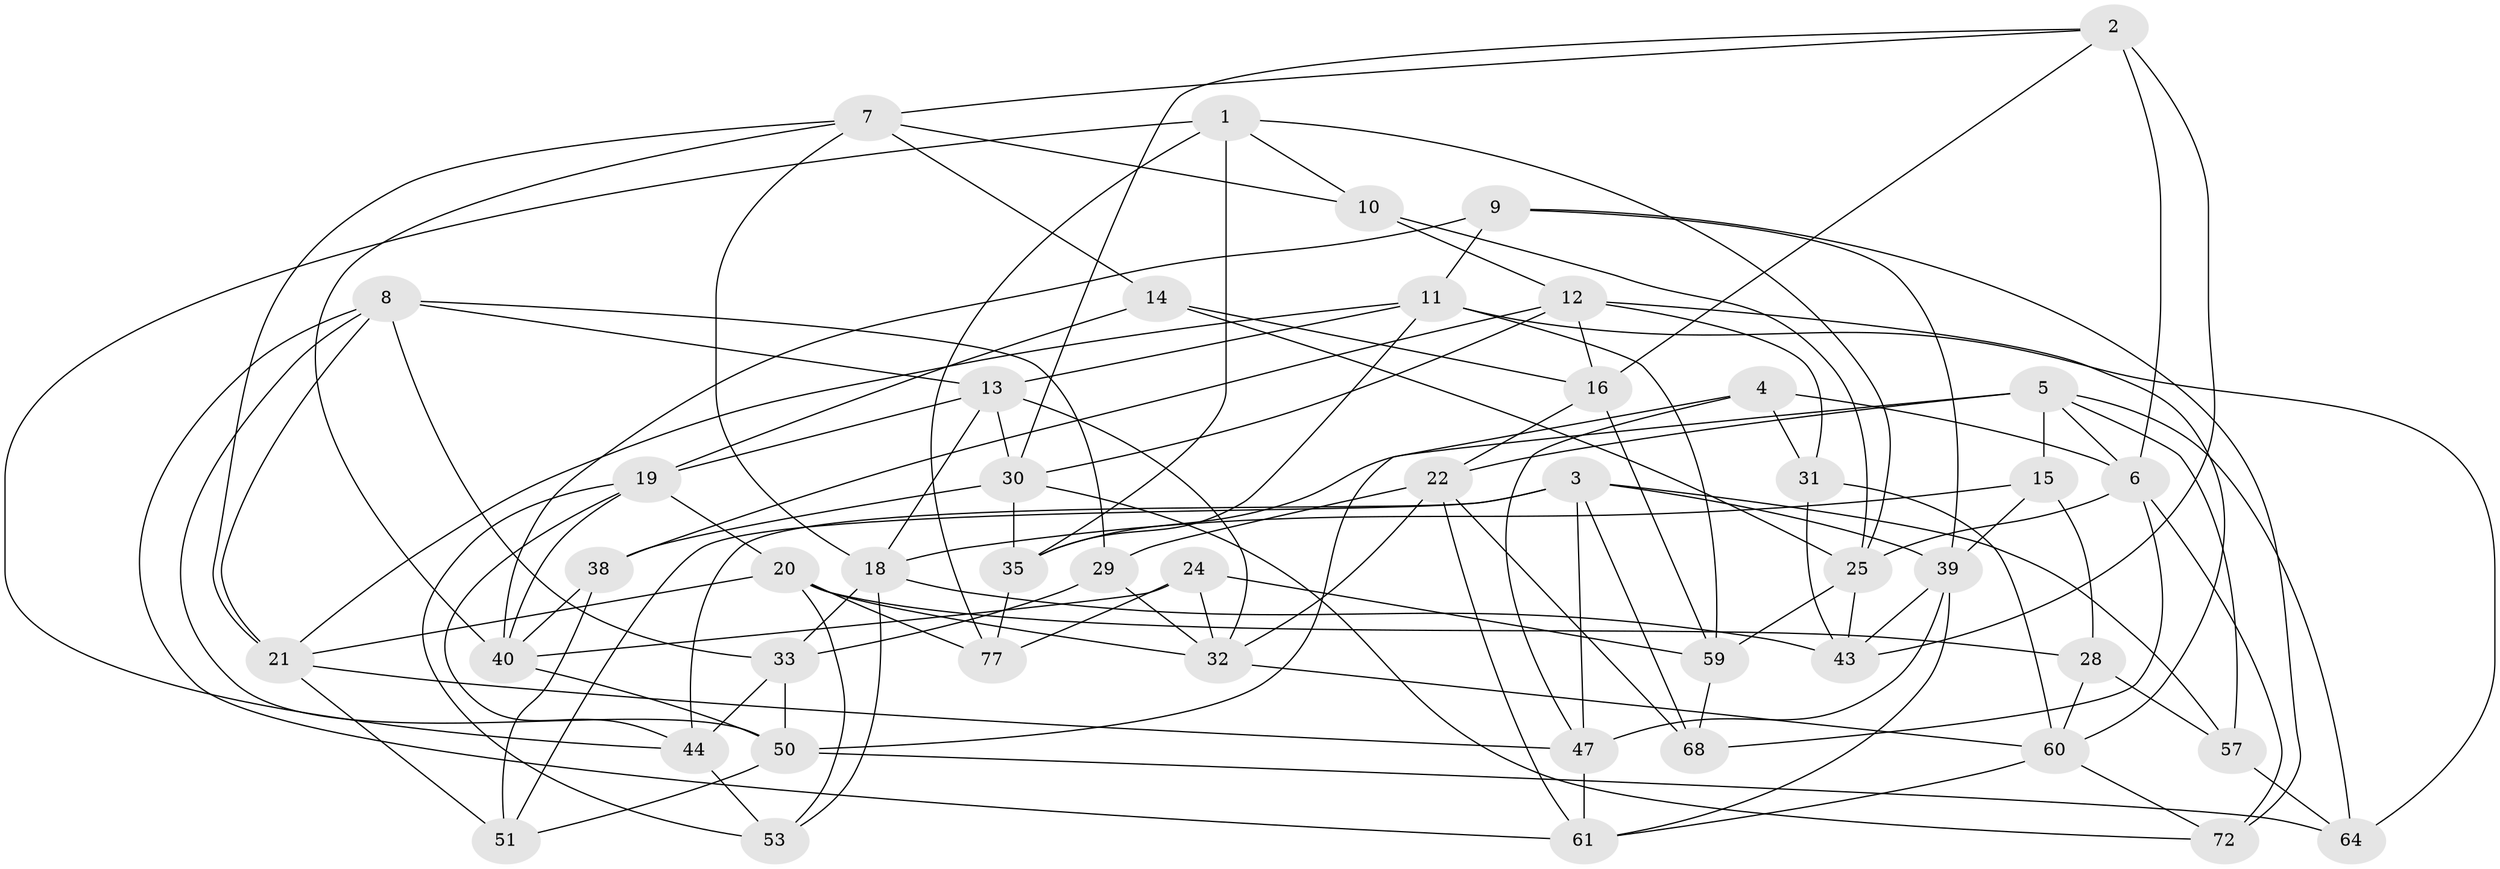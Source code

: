 // original degree distribution, {4: 1.0}
// Generated by graph-tools (version 1.1) at 2025/11/02/27/25 16:11:48]
// undirected, 47 vertices, 119 edges
graph export_dot {
graph [start="1"]
  node [color=gray90,style=filled];
  1 [super="+71"];
  2 [super="+23"];
  3 [super="+54"];
  4;
  5 [super="+74"];
  6 [super="+17"];
  7 [super="+34"];
  8 [super="+41"];
  9;
  10;
  11 [super="+26"];
  12 [super="+66"];
  13 [super="+55"];
  14;
  15;
  16 [super="+62"];
  18 [super="+73"];
  19 [super="+58"];
  20 [super="+49"];
  21 [super="+69"];
  22 [super="+75"];
  24;
  25 [super="+27"];
  28;
  29;
  30 [super="+48"];
  31;
  32 [super="+37"];
  33 [super="+36"];
  35 [super="+42"];
  38;
  39 [super="+70"];
  40 [super="+45"];
  43 [super="+46"];
  44 [super="+67"];
  47 [super="+52"];
  50 [super="+56"];
  51;
  53;
  57;
  59 [super="+65"];
  60 [super="+76"];
  61 [super="+63"];
  64;
  68;
  72;
  77;
  1 -- 35 [weight=2];
  1 -- 44;
  1 -- 77;
  1 -- 25;
  1 -- 10;
  2 -- 43 [weight=2];
  2 -- 30;
  2 -- 16;
  2 -- 6;
  2 -- 7;
  3 -- 68;
  3 -- 47;
  3 -- 44;
  3 -- 57;
  3 -- 51;
  3 -- 39;
  4 -- 50;
  4 -- 47;
  4 -- 31;
  4 -- 6;
  5 -- 64;
  5 -- 57;
  5 -- 15;
  5 -- 6;
  5 -- 22;
  5 -- 35;
  6 -- 25;
  6 -- 72;
  6 -- 68;
  7 -- 14;
  7 -- 40;
  7 -- 10;
  7 -- 21;
  7 -- 18;
  8 -- 13;
  8 -- 29;
  8 -- 21;
  8 -- 33;
  8 -- 50;
  8 -- 61;
  9 -- 39;
  9 -- 40;
  9 -- 11;
  9 -- 72;
  10 -- 25;
  10 -- 12;
  11 -- 35;
  11 -- 64;
  11 -- 59;
  11 -- 21;
  11 -- 13;
  12 -- 31;
  12 -- 60;
  12 -- 16;
  12 -- 38;
  12 -- 30;
  13 -- 32;
  13 -- 18;
  13 -- 19;
  13 -- 30;
  14 -- 16;
  14 -- 19;
  14 -- 25;
  15 -- 39;
  15 -- 18;
  15 -- 28;
  16 -- 59 [weight=2];
  16 -- 22;
  18 -- 43;
  18 -- 33;
  18 -- 53;
  19 -- 20;
  19 -- 40;
  19 -- 53;
  19 -- 44;
  20 -- 32;
  20 -- 53;
  20 -- 21;
  20 -- 77;
  20 -- 28;
  21 -- 51;
  21 -- 47;
  22 -- 68;
  22 -- 61;
  22 -- 32;
  22 -- 29;
  24 -- 77;
  24 -- 40;
  24 -- 32;
  24 -- 59;
  25 -- 59;
  25 -- 43;
  28 -- 57;
  28 -- 60;
  29 -- 33;
  29 -- 32;
  30 -- 72;
  30 -- 35;
  30 -- 38;
  31 -- 43;
  31 -- 60;
  32 -- 60;
  33 -- 44 [weight=2];
  33 -- 50;
  35 -- 77;
  38 -- 51;
  38 -- 40;
  39 -- 61;
  39 -- 43;
  39 -- 47;
  40 -- 50;
  44 -- 53;
  47 -- 61 [weight=2];
  50 -- 64;
  50 -- 51;
  57 -- 64;
  59 -- 68;
  60 -- 72;
  60 -- 61;
}
